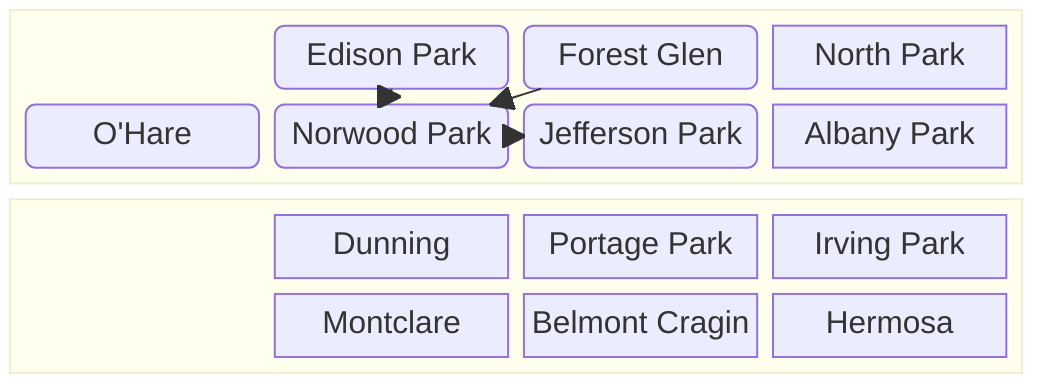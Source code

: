 %% block diagram cannot be rendered in Markdown PDF
block-beta
  columns 1

  block:FarNorthSide
    columns 4
    space EdisonPark("Edison Park") ForestGlen("Forest Glen") NorthPark["North Park"]
    OHare("O'Hare") NorwoodPark("Norwood Park") JeffersonPark("Jefferson Park") AlbanyPark["Albany Park"]
  end

  block:NorthwestSide
    columns 4
    space Dunning PortagePark["Portage Park"] IrvingPark["Irving Park"]
    space Montclare BelmontCragin["Belmont Cragin"] Hermosa
  end

  EdisonPark --> NorwoodPark
  ForestGlen --> NorwoodPark
  JeffersonPark --> NorwoodPark